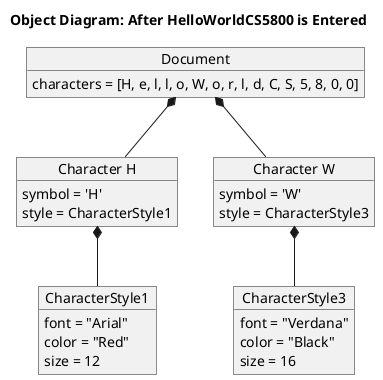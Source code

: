 @startuml
title Object Diagram: After HelloWorldCS5800 is Entered

object "Document" as doc {
    characters = [H, e, l, l, o, W, o, r, l, d, C, S, 5, 8, 0, 0]
}

object "Character H" as charH {
    symbol = 'H'
    style = CharacterStyle1
}

object "CharacterStyle1" as style1 {
    font = "Arial"
    color = "Red"
    size = 12
}

object "Character W" as charW {
    symbol = 'W'
    style = CharacterStyle3
}

object "CharacterStyle3" as style3 {
    font = "Verdana"
    color = "Black"
    size = 16
}

doc *-- charH
charH *-- style1
doc *-- charW
charW *-- style3

@enduml
